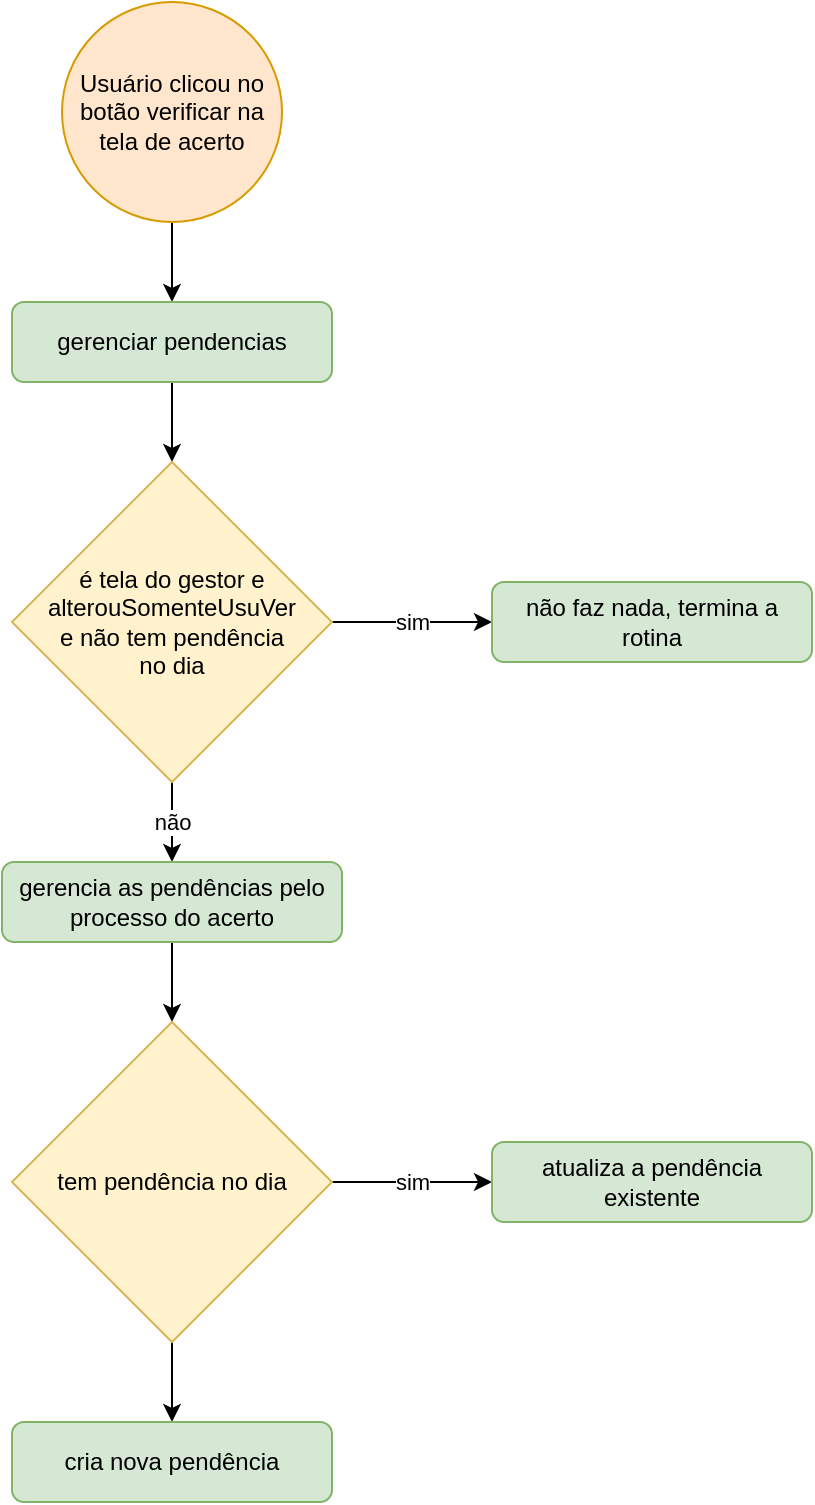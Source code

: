 <mxfile version="23.1.0" type="github">
  <diagram name="Page-1" id="pi0pTZiEYajHm_mTAxj8">
    <mxGraphModel dx="1434" dy="772" grid="1" gridSize="10" guides="1" tooltips="1" connect="1" arrows="1" fold="1" page="1" pageScale="1" pageWidth="850" pageHeight="1100" math="0" shadow="0">
      <root>
        <mxCell id="0" />
        <mxCell id="1" parent="0" />
        <mxCell id="2xLUAQMiTO7yyqPa4RsB-1" style="edgeStyle=orthogonalEdgeStyle;rounded=0;orthogonalLoop=1;jettySize=auto;html=1;shadow=0;" edge="1" parent="1" source="3tHD1LUF8SEcb3xLerfo-1" target="3tHD1LUF8SEcb3xLerfo-2">
          <mxGeometry relative="1" as="geometry" />
        </mxCell>
        <mxCell id="3tHD1LUF8SEcb3xLerfo-1" value="Usuário clicou no botão verificar na tela de acerto" style="ellipse;whiteSpace=wrap;html=1;aspect=fixed;fillColor=#ffe6cc;strokeColor=#d79b00;" parent="1" vertex="1">
          <mxGeometry x="105" y="10" width="110" height="110" as="geometry" />
        </mxCell>
        <mxCell id="3tHD1LUF8SEcb3xLerfo-7" style="edgeStyle=orthogonalEdgeStyle;rounded=0;orthogonalLoop=1;jettySize=auto;html=1;entryX=0.5;entryY=0;entryDx=0;entryDy=0;shadow=0;" parent="1" source="3tHD1LUF8SEcb3xLerfo-2" target="3tHD1LUF8SEcb3xLerfo-3" edge="1">
          <mxGeometry relative="1" as="geometry" />
        </mxCell>
        <mxCell id="3tHD1LUF8SEcb3xLerfo-2" value="gerenciar pendencias" style="rounded=1;whiteSpace=wrap;html=1;fillColor=#d5e8d4;strokeColor=#82b366;shadow=0;" parent="1" vertex="1">
          <mxGeometry x="80" y="160" width="160" height="40" as="geometry" />
        </mxCell>
        <mxCell id="deAI5rva0JdoIq1QQteX-1" value="não" style="edgeStyle=orthogonalEdgeStyle;rounded=0;orthogonalLoop=1;jettySize=auto;html=1;verticalAlign=middle;entryX=0.5;entryY=0;entryDx=0;entryDy=0;shadow=0;" parent="1" source="3tHD1LUF8SEcb3xLerfo-3" target="deAI5rva0JdoIq1QQteX-2" edge="1">
          <mxGeometry relative="1" as="geometry">
            <mxPoint x="160" y="540" as="targetPoint" />
          </mxGeometry>
        </mxCell>
        <mxCell id="2xLUAQMiTO7yyqPa4RsB-3" value="sim" style="edgeStyle=orthogonalEdgeStyle;rounded=0;orthogonalLoop=1;jettySize=auto;html=1;entryX=0;entryY=0.5;entryDx=0;entryDy=0;shadow=0;" edge="1" parent="1" source="3tHD1LUF8SEcb3xLerfo-3" target="deAI5rva0JdoIq1QQteX-11">
          <mxGeometry relative="1" as="geometry" />
        </mxCell>
        <mxCell id="3tHD1LUF8SEcb3xLerfo-3" value="é tela do gestor e alterouSomenteUsuVer&lt;br&gt;e não tem pendência&lt;br&gt;no dia" style="rhombus;whiteSpace=wrap;html=1;fillColor=#fff2cc;strokeColor=#d6b656;shadow=0;" parent="1" vertex="1">
          <mxGeometry x="80" y="240" width="160" height="160" as="geometry" />
        </mxCell>
        <mxCell id="2xLUAQMiTO7yyqPa4RsB-5" style="edgeStyle=orthogonalEdgeStyle;rounded=0;orthogonalLoop=1;jettySize=auto;html=1;entryX=0.5;entryY=0;entryDx=0;entryDy=0;shadow=0;" edge="1" parent="1" source="deAI5rva0JdoIq1QQteX-2" target="2xLUAQMiTO7yyqPa4RsB-4">
          <mxGeometry relative="1" as="geometry" />
        </mxCell>
        <mxCell id="deAI5rva0JdoIq1QQteX-2" value="gerencia as pendências pelo processo do acerto" style="rounded=1;whiteSpace=wrap;html=1;fillColor=#d5e8d4;strokeColor=#82b366;shadow=0;" parent="1" vertex="1">
          <mxGeometry x="75" y="440" width="170" height="40" as="geometry" />
        </mxCell>
        <mxCell id="deAI5rva0JdoIq1QQteX-11" value="não faz nada, termina a rotina" style="rounded=1;whiteSpace=wrap;html=1;fillColor=#d5e8d4;strokeColor=#82b366;shadow=0;" parent="1" vertex="1">
          <mxGeometry x="320" y="300" width="160" height="40" as="geometry" />
        </mxCell>
        <mxCell id="2xLUAQMiTO7yyqPa4RsB-8" value="sim" style="edgeStyle=orthogonalEdgeStyle;rounded=0;orthogonalLoop=1;jettySize=auto;html=1;entryX=0;entryY=0.5;entryDx=0;entryDy=0;shadow=0;" edge="1" parent="1" source="2xLUAQMiTO7yyqPa4RsB-4" target="2xLUAQMiTO7yyqPa4RsB-7">
          <mxGeometry relative="1" as="geometry" />
        </mxCell>
        <mxCell id="2xLUAQMiTO7yyqPa4RsB-12" style="edgeStyle=orthogonalEdgeStyle;rounded=0;orthogonalLoop=1;jettySize=auto;html=1;entryX=0.5;entryY=0;entryDx=0;entryDy=0;shadow=0;" edge="1" parent="1" source="2xLUAQMiTO7yyqPa4RsB-4" target="2xLUAQMiTO7yyqPa4RsB-9">
          <mxGeometry relative="1" as="geometry" />
        </mxCell>
        <mxCell id="2xLUAQMiTO7yyqPa4RsB-4" value="tem pendência no dia" style="rhombus;whiteSpace=wrap;html=1;fillColor=#fff2cc;strokeColor=#d6b656;shadow=0;" vertex="1" parent="1">
          <mxGeometry x="80" y="520" width="160" height="160" as="geometry" />
        </mxCell>
        <mxCell id="2xLUAQMiTO7yyqPa4RsB-7" value="atualiza a pendência existente" style="rounded=1;whiteSpace=wrap;html=1;fillColor=#d5e8d4;strokeColor=#82b366;shadow=0;" vertex="1" parent="1">
          <mxGeometry x="320" y="580" width="160" height="40" as="geometry" />
        </mxCell>
        <mxCell id="2xLUAQMiTO7yyqPa4RsB-9" value="cria nova pendência" style="rounded=1;whiteSpace=wrap;html=1;fillColor=#d5e8d4;strokeColor=#82b366;shadow=0;" vertex="1" parent="1">
          <mxGeometry x="80" y="720" width="160" height="40" as="geometry" />
        </mxCell>
      </root>
    </mxGraphModel>
  </diagram>
</mxfile>
